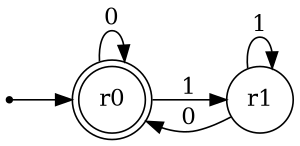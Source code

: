 digraph finite_state_machine {
    rankdir=LR;
    size="2,5"

    node [shape = doublecircle]; r0;
    node [shape = point ]; qi

    node [shape = circle];
    qi -> r0;
    r0  -> r0 [ label = "0" ];
    r0  -> r1 [ label = "1" ];
    r1  -> r0 [ label = "0" ];
    r1  -> r1 [ label = "1" ];
}
